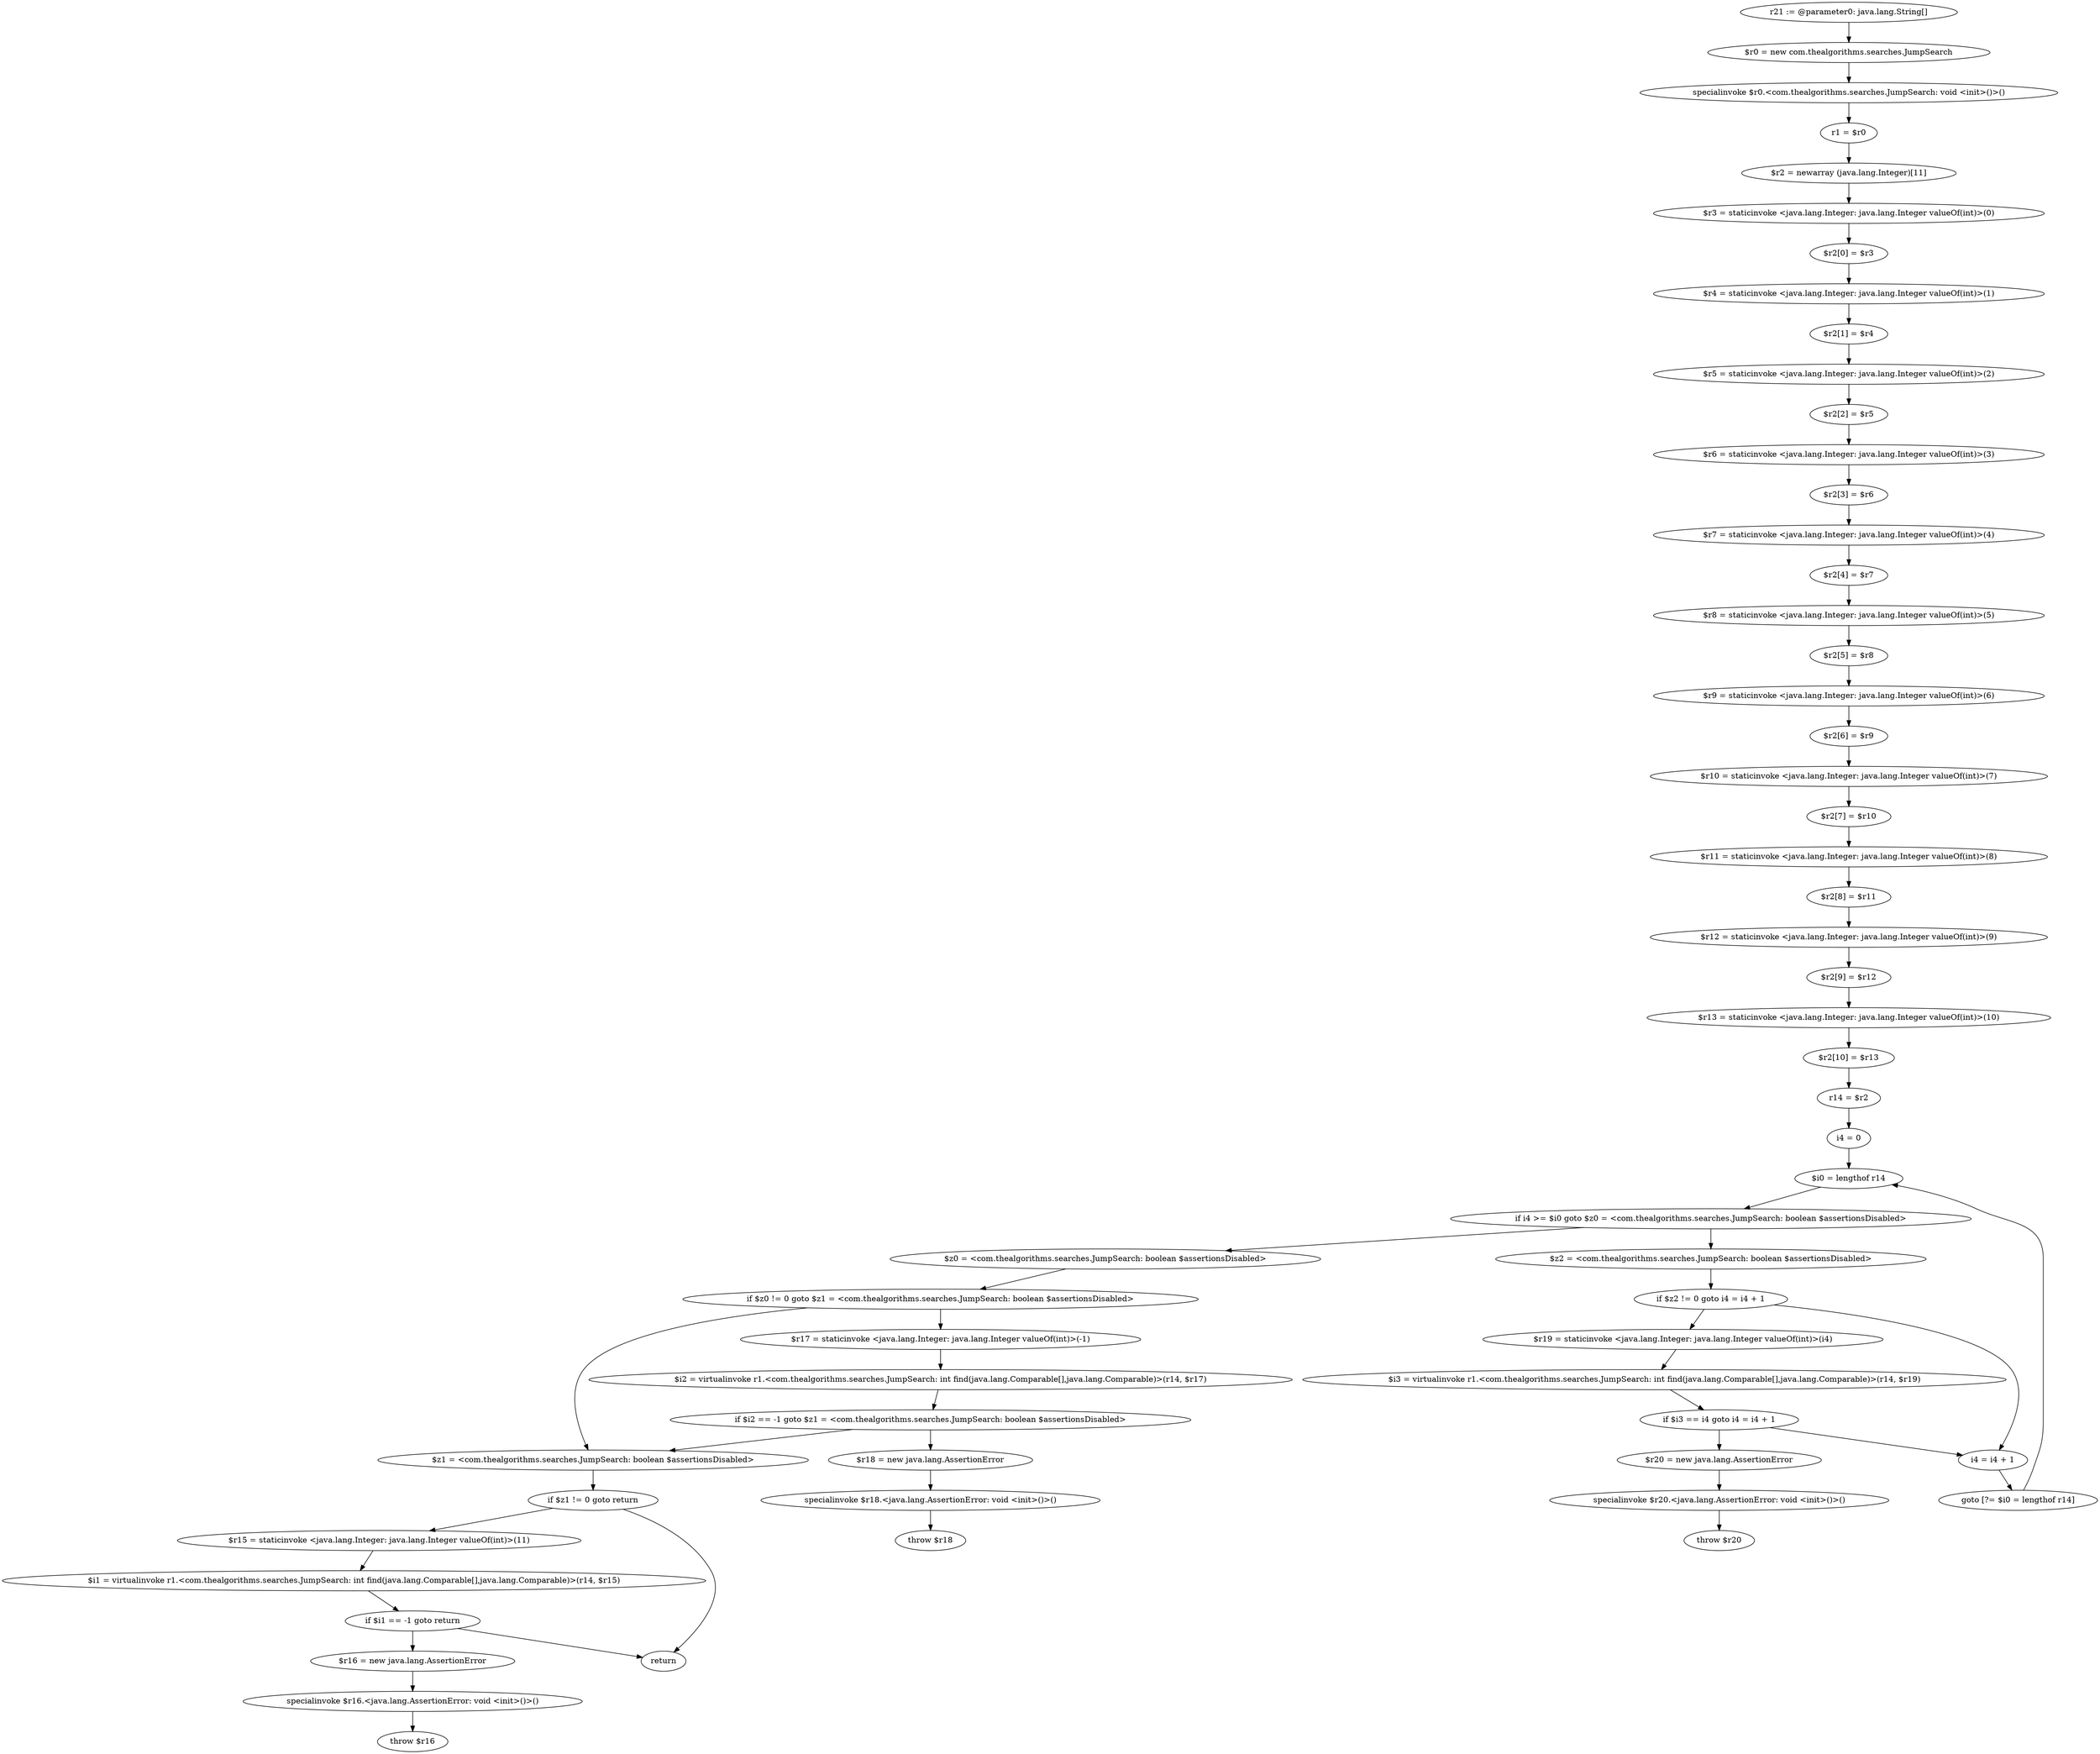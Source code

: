 digraph "unitGraph" {
    "r21 := @parameter0: java.lang.String[]"
    "$r0 = new com.thealgorithms.searches.JumpSearch"
    "specialinvoke $r0.<com.thealgorithms.searches.JumpSearch: void <init>()>()"
    "r1 = $r0"
    "$r2 = newarray (java.lang.Integer)[11]"
    "$r3 = staticinvoke <java.lang.Integer: java.lang.Integer valueOf(int)>(0)"
    "$r2[0] = $r3"
    "$r4 = staticinvoke <java.lang.Integer: java.lang.Integer valueOf(int)>(1)"
    "$r2[1] = $r4"
    "$r5 = staticinvoke <java.lang.Integer: java.lang.Integer valueOf(int)>(2)"
    "$r2[2] = $r5"
    "$r6 = staticinvoke <java.lang.Integer: java.lang.Integer valueOf(int)>(3)"
    "$r2[3] = $r6"
    "$r7 = staticinvoke <java.lang.Integer: java.lang.Integer valueOf(int)>(4)"
    "$r2[4] = $r7"
    "$r8 = staticinvoke <java.lang.Integer: java.lang.Integer valueOf(int)>(5)"
    "$r2[5] = $r8"
    "$r9 = staticinvoke <java.lang.Integer: java.lang.Integer valueOf(int)>(6)"
    "$r2[6] = $r9"
    "$r10 = staticinvoke <java.lang.Integer: java.lang.Integer valueOf(int)>(7)"
    "$r2[7] = $r10"
    "$r11 = staticinvoke <java.lang.Integer: java.lang.Integer valueOf(int)>(8)"
    "$r2[8] = $r11"
    "$r12 = staticinvoke <java.lang.Integer: java.lang.Integer valueOf(int)>(9)"
    "$r2[9] = $r12"
    "$r13 = staticinvoke <java.lang.Integer: java.lang.Integer valueOf(int)>(10)"
    "$r2[10] = $r13"
    "r14 = $r2"
    "i4 = 0"
    "$i0 = lengthof r14"
    "if i4 >= $i0 goto $z0 = <com.thealgorithms.searches.JumpSearch: boolean $assertionsDisabled>"
    "$z2 = <com.thealgorithms.searches.JumpSearch: boolean $assertionsDisabled>"
    "if $z2 != 0 goto i4 = i4 + 1"
    "$r19 = staticinvoke <java.lang.Integer: java.lang.Integer valueOf(int)>(i4)"
    "$i3 = virtualinvoke r1.<com.thealgorithms.searches.JumpSearch: int find(java.lang.Comparable[],java.lang.Comparable)>(r14, $r19)"
    "if $i3 == i4 goto i4 = i4 + 1"
    "$r20 = new java.lang.AssertionError"
    "specialinvoke $r20.<java.lang.AssertionError: void <init>()>()"
    "throw $r20"
    "i4 = i4 + 1"
    "goto [?= $i0 = lengthof r14]"
    "$z0 = <com.thealgorithms.searches.JumpSearch: boolean $assertionsDisabled>"
    "if $z0 != 0 goto $z1 = <com.thealgorithms.searches.JumpSearch: boolean $assertionsDisabled>"
    "$r17 = staticinvoke <java.lang.Integer: java.lang.Integer valueOf(int)>(-1)"
    "$i2 = virtualinvoke r1.<com.thealgorithms.searches.JumpSearch: int find(java.lang.Comparable[],java.lang.Comparable)>(r14, $r17)"
    "if $i2 == -1 goto $z1 = <com.thealgorithms.searches.JumpSearch: boolean $assertionsDisabled>"
    "$r18 = new java.lang.AssertionError"
    "specialinvoke $r18.<java.lang.AssertionError: void <init>()>()"
    "throw $r18"
    "$z1 = <com.thealgorithms.searches.JumpSearch: boolean $assertionsDisabled>"
    "if $z1 != 0 goto return"
    "$r15 = staticinvoke <java.lang.Integer: java.lang.Integer valueOf(int)>(11)"
    "$i1 = virtualinvoke r1.<com.thealgorithms.searches.JumpSearch: int find(java.lang.Comparable[],java.lang.Comparable)>(r14, $r15)"
    "if $i1 == -1 goto return"
    "$r16 = new java.lang.AssertionError"
    "specialinvoke $r16.<java.lang.AssertionError: void <init>()>()"
    "throw $r16"
    "return"
    "r21 := @parameter0: java.lang.String[]"->"$r0 = new com.thealgorithms.searches.JumpSearch";
    "$r0 = new com.thealgorithms.searches.JumpSearch"->"specialinvoke $r0.<com.thealgorithms.searches.JumpSearch: void <init>()>()";
    "specialinvoke $r0.<com.thealgorithms.searches.JumpSearch: void <init>()>()"->"r1 = $r0";
    "r1 = $r0"->"$r2 = newarray (java.lang.Integer)[11]";
    "$r2 = newarray (java.lang.Integer)[11]"->"$r3 = staticinvoke <java.lang.Integer: java.lang.Integer valueOf(int)>(0)";
    "$r3 = staticinvoke <java.lang.Integer: java.lang.Integer valueOf(int)>(0)"->"$r2[0] = $r3";
    "$r2[0] = $r3"->"$r4 = staticinvoke <java.lang.Integer: java.lang.Integer valueOf(int)>(1)";
    "$r4 = staticinvoke <java.lang.Integer: java.lang.Integer valueOf(int)>(1)"->"$r2[1] = $r4";
    "$r2[1] = $r4"->"$r5 = staticinvoke <java.lang.Integer: java.lang.Integer valueOf(int)>(2)";
    "$r5 = staticinvoke <java.lang.Integer: java.lang.Integer valueOf(int)>(2)"->"$r2[2] = $r5";
    "$r2[2] = $r5"->"$r6 = staticinvoke <java.lang.Integer: java.lang.Integer valueOf(int)>(3)";
    "$r6 = staticinvoke <java.lang.Integer: java.lang.Integer valueOf(int)>(3)"->"$r2[3] = $r6";
    "$r2[3] = $r6"->"$r7 = staticinvoke <java.lang.Integer: java.lang.Integer valueOf(int)>(4)";
    "$r7 = staticinvoke <java.lang.Integer: java.lang.Integer valueOf(int)>(4)"->"$r2[4] = $r7";
    "$r2[4] = $r7"->"$r8 = staticinvoke <java.lang.Integer: java.lang.Integer valueOf(int)>(5)";
    "$r8 = staticinvoke <java.lang.Integer: java.lang.Integer valueOf(int)>(5)"->"$r2[5] = $r8";
    "$r2[5] = $r8"->"$r9 = staticinvoke <java.lang.Integer: java.lang.Integer valueOf(int)>(6)";
    "$r9 = staticinvoke <java.lang.Integer: java.lang.Integer valueOf(int)>(6)"->"$r2[6] = $r9";
    "$r2[6] = $r9"->"$r10 = staticinvoke <java.lang.Integer: java.lang.Integer valueOf(int)>(7)";
    "$r10 = staticinvoke <java.lang.Integer: java.lang.Integer valueOf(int)>(7)"->"$r2[7] = $r10";
    "$r2[7] = $r10"->"$r11 = staticinvoke <java.lang.Integer: java.lang.Integer valueOf(int)>(8)";
    "$r11 = staticinvoke <java.lang.Integer: java.lang.Integer valueOf(int)>(8)"->"$r2[8] = $r11";
    "$r2[8] = $r11"->"$r12 = staticinvoke <java.lang.Integer: java.lang.Integer valueOf(int)>(9)";
    "$r12 = staticinvoke <java.lang.Integer: java.lang.Integer valueOf(int)>(9)"->"$r2[9] = $r12";
    "$r2[9] = $r12"->"$r13 = staticinvoke <java.lang.Integer: java.lang.Integer valueOf(int)>(10)";
    "$r13 = staticinvoke <java.lang.Integer: java.lang.Integer valueOf(int)>(10)"->"$r2[10] = $r13";
    "$r2[10] = $r13"->"r14 = $r2";
    "r14 = $r2"->"i4 = 0";
    "i4 = 0"->"$i0 = lengthof r14";
    "$i0 = lengthof r14"->"if i4 >= $i0 goto $z0 = <com.thealgorithms.searches.JumpSearch: boolean $assertionsDisabled>";
    "if i4 >= $i0 goto $z0 = <com.thealgorithms.searches.JumpSearch: boolean $assertionsDisabled>"->"$z2 = <com.thealgorithms.searches.JumpSearch: boolean $assertionsDisabled>";
    "if i4 >= $i0 goto $z0 = <com.thealgorithms.searches.JumpSearch: boolean $assertionsDisabled>"->"$z0 = <com.thealgorithms.searches.JumpSearch: boolean $assertionsDisabled>";
    "$z2 = <com.thealgorithms.searches.JumpSearch: boolean $assertionsDisabled>"->"if $z2 != 0 goto i4 = i4 + 1";
    "if $z2 != 0 goto i4 = i4 + 1"->"$r19 = staticinvoke <java.lang.Integer: java.lang.Integer valueOf(int)>(i4)";
    "if $z2 != 0 goto i4 = i4 + 1"->"i4 = i4 + 1";
    "$r19 = staticinvoke <java.lang.Integer: java.lang.Integer valueOf(int)>(i4)"->"$i3 = virtualinvoke r1.<com.thealgorithms.searches.JumpSearch: int find(java.lang.Comparable[],java.lang.Comparable)>(r14, $r19)";
    "$i3 = virtualinvoke r1.<com.thealgorithms.searches.JumpSearch: int find(java.lang.Comparable[],java.lang.Comparable)>(r14, $r19)"->"if $i3 == i4 goto i4 = i4 + 1";
    "if $i3 == i4 goto i4 = i4 + 1"->"$r20 = new java.lang.AssertionError";
    "if $i3 == i4 goto i4 = i4 + 1"->"i4 = i4 + 1";
    "$r20 = new java.lang.AssertionError"->"specialinvoke $r20.<java.lang.AssertionError: void <init>()>()";
    "specialinvoke $r20.<java.lang.AssertionError: void <init>()>()"->"throw $r20";
    "i4 = i4 + 1"->"goto [?= $i0 = lengthof r14]";
    "goto [?= $i0 = lengthof r14]"->"$i0 = lengthof r14";
    "$z0 = <com.thealgorithms.searches.JumpSearch: boolean $assertionsDisabled>"->"if $z0 != 0 goto $z1 = <com.thealgorithms.searches.JumpSearch: boolean $assertionsDisabled>";
    "if $z0 != 0 goto $z1 = <com.thealgorithms.searches.JumpSearch: boolean $assertionsDisabled>"->"$r17 = staticinvoke <java.lang.Integer: java.lang.Integer valueOf(int)>(-1)";
    "if $z0 != 0 goto $z1 = <com.thealgorithms.searches.JumpSearch: boolean $assertionsDisabled>"->"$z1 = <com.thealgorithms.searches.JumpSearch: boolean $assertionsDisabled>";
    "$r17 = staticinvoke <java.lang.Integer: java.lang.Integer valueOf(int)>(-1)"->"$i2 = virtualinvoke r1.<com.thealgorithms.searches.JumpSearch: int find(java.lang.Comparable[],java.lang.Comparable)>(r14, $r17)";
    "$i2 = virtualinvoke r1.<com.thealgorithms.searches.JumpSearch: int find(java.lang.Comparable[],java.lang.Comparable)>(r14, $r17)"->"if $i2 == -1 goto $z1 = <com.thealgorithms.searches.JumpSearch: boolean $assertionsDisabled>";
    "if $i2 == -1 goto $z1 = <com.thealgorithms.searches.JumpSearch: boolean $assertionsDisabled>"->"$r18 = new java.lang.AssertionError";
    "if $i2 == -1 goto $z1 = <com.thealgorithms.searches.JumpSearch: boolean $assertionsDisabled>"->"$z1 = <com.thealgorithms.searches.JumpSearch: boolean $assertionsDisabled>";
    "$r18 = new java.lang.AssertionError"->"specialinvoke $r18.<java.lang.AssertionError: void <init>()>()";
    "specialinvoke $r18.<java.lang.AssertionError: void <init>()>()"->"throw $r18";
    "$z1 = <com.thealgorithms.searches.JumpSearch: boolean $assertionsDisabled>"->"if $z1 != 0 goto return";
    "if $z1 != 0 goto return"->"$r15 = staticinvoke <java.lang.Integer: java.lang.Integer valueOf(int)>(11)";
    "if $z1 != 0 goto return"->"return";
    "$r15 = staticinvoke <java.lang.Integer: java.lang.Integer valueOf(int)>(11)"->"$i1 = virtualinvoke r1.<com.thealgorithms.searches.JumpSearch: int find(java.lang.Comparable[],java.lang.Comparable)>(r14, $r15)";
    "$i1 = virtualinvoke r1.<com.thealgorithms.searches.JumpSearch: int find(java.lang.Comparable[],java.lang.Comparable)>(r14, $r15)"->"if $i1 == -1 goto return";
    "if $i1 == -1 goto return"->"$r16 = new java.lang.AssertionError";
    "if $i1 == -1 goto return"->"return";
    "$r16 = new java.lang.AssertionError"->"specialinvoke $r16.<java.lang.AssertionError: void <init>()>()";
    "specialinvoke $r16.<java.lang.AssertionError: void <init>()>()"->"throw $r16";
}
